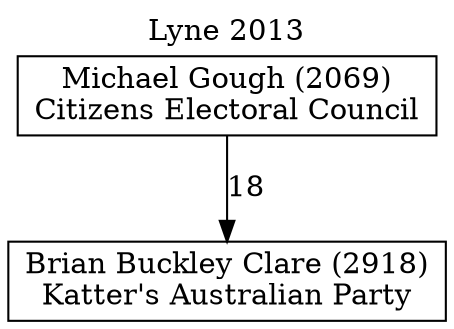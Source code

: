 // House preference flow
digraph "Brian Buckley Clare (2918)_Lyne_2013" {
	graph [label="Lyne 2013" labelloc=t mclimit=10]
	node [shape=box]
	"Brian Buckley Clare (2918)" [label="Brian Buckley Clare (2918)
Katter's Australian Party"]
	"Michael Gough (2069)" [label="Michael Gough (2069)
Citizens Electoral Council"]
	"Michael Gough (2069)" -> "Brian Buckley Clare (2918)" [label=18]
}
